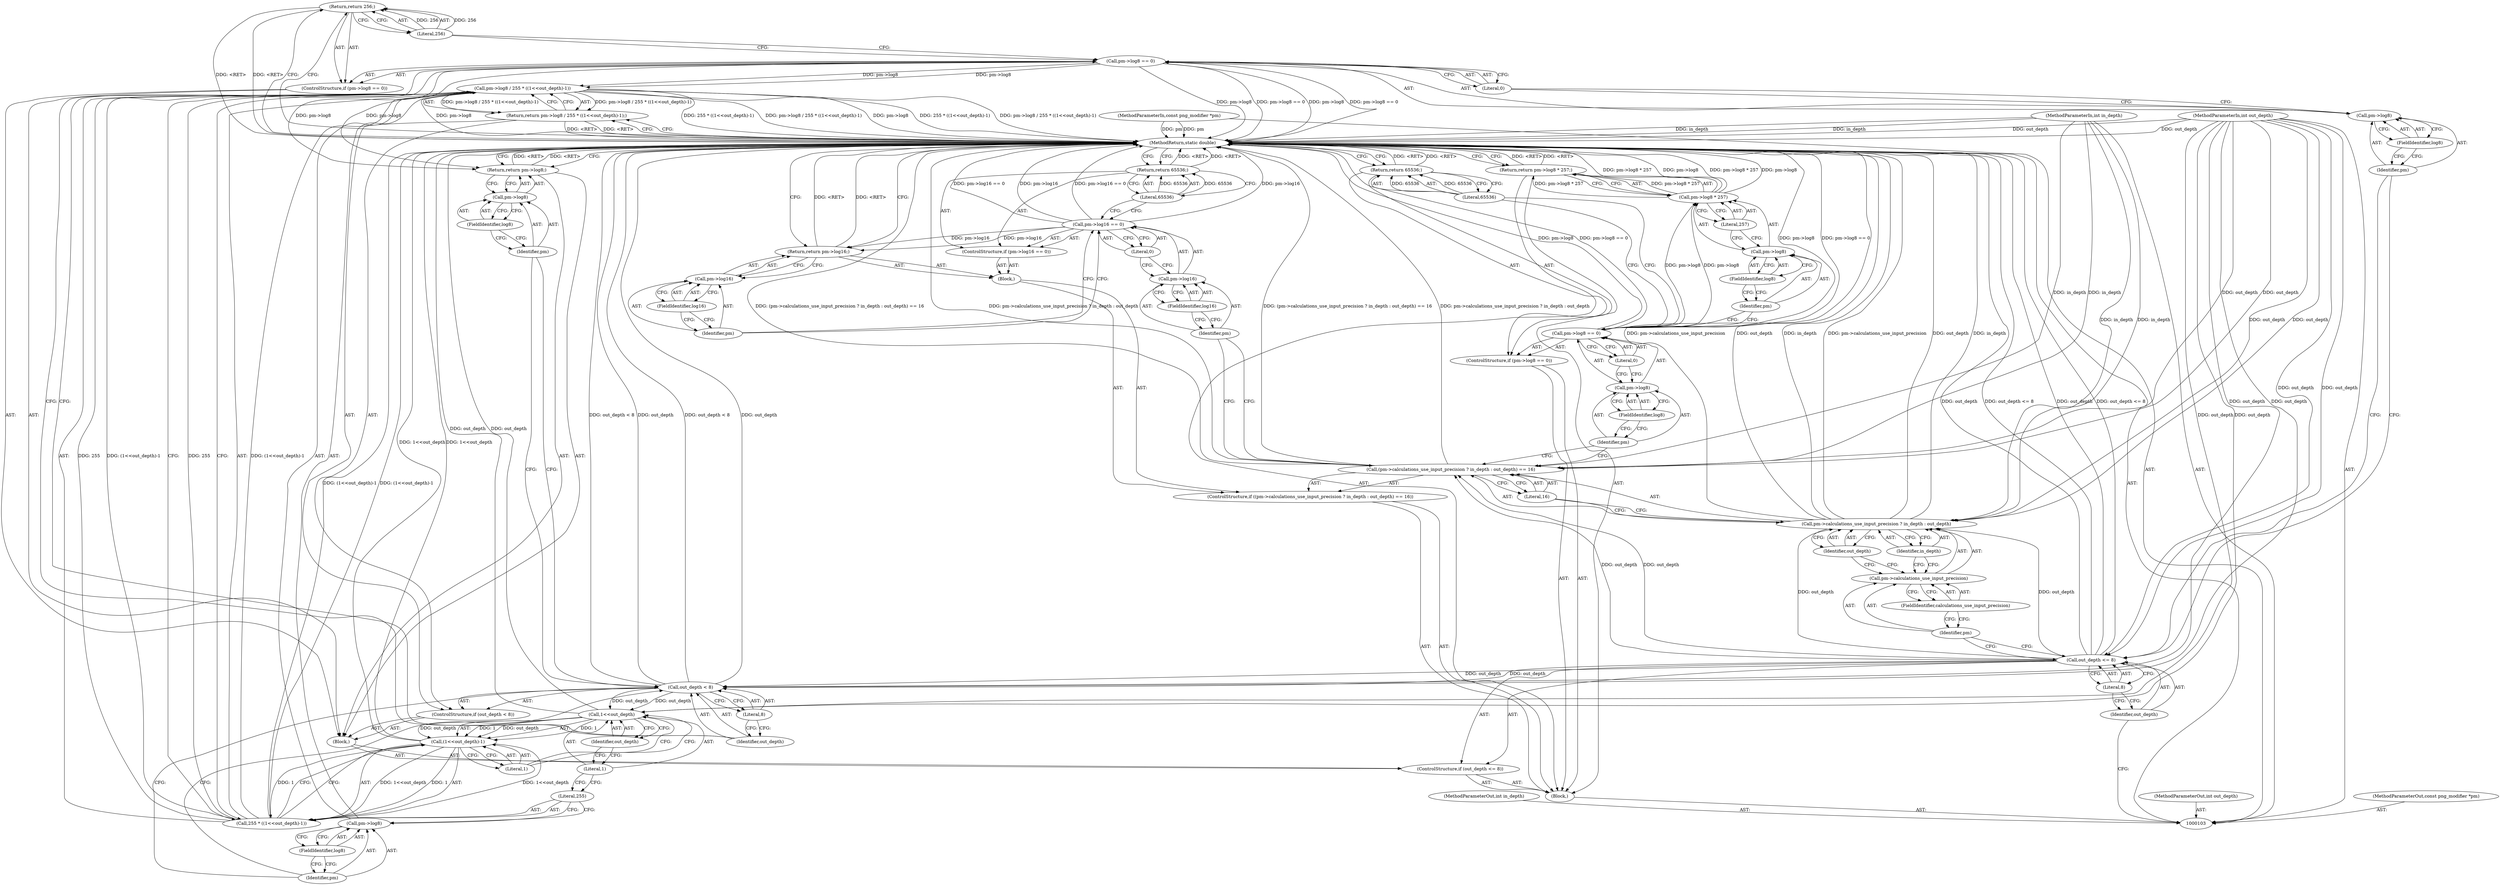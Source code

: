 digraph "0_Android_9d4853418ab2f754c2b63e091c29c5529b8b86ca_109" {
"1000119" [label="(Return,return 256;)"];
"1000120" [label="(Literal,256)"];
"1000121" [label="(ControlStructure,if (out_depth < 8))"];
"1000124" [label="(Literal,8)"];
"1000122" [label="(Call,out_depth < 8)"];
"1000123" [label="(Identifier,out_depth)"];
"1000125" [label="(Return,return pm->log8 / 255 * ((1<<out_depth)-1);)"];
"1000129" [label="(FieldIdentifier,log8)"];
"1000130" [label="(Call,255 * ((1<<out_depth)-1))"];
"1000131" [label="(Literal,255)"];
"1000132" [label="(Call,(1<<out_depth)-1)"];
"1000133" [label="(Call,1<<out_depth)"];
"1000134" [label="(Literal,1)"];
"1000135" [label="(Identifier,out_depth)"];
"1000136" [label="(Literal,1)"];
"1000126" [label="(Call,pm->log8 / 255 * ((1<<out_depth)-1))"];
"1000127" [label="(Call,pm->log8)"];
"1000128" [label="(Identifier,pm)"];
"1000137" [label="(Return,return pm->log8;)"];
"1000140" [label="(FieldIdentifier,log8)"];
"1000138" [label="(Call,pm->log8)"];
"1000139" [label="(Identifier,pm)"];
"1000141" [label="(ControlStructure,if ((pm->calculations_use_input_precision ? in_depth : out_depth) == 16))"];
"1000146" [label="(FieldIdentifier,calculations_use_input_precision)"];
"1000147" [label="(Identifier,in_depth)"];
"1000142" [label="(Call,(pm->calculations_use_input_precision ? in_depth : out_depth) == 16)"];
"1000148" [label="(Identifier,out_depth)"];
"1000143" [label="(Call,pm->calculations_use_input_precision ? in_depth : out_depth)"];
"1000144" [label="(Call,pm->calculations_use_input_precision)"];
"1000145" [label="(Identifier,pm)"];
"1000149" [label="(Literal,16)"];
"1000150" [label="(Block,)"];
"1000177" [label="(MethodReturn,static double)"];
"1000104" [label="(MethodParameterIn,const png_modifier *pm)"];
"1000229" [label="(MethodParameterOut,const png_modifier *pm)"];
"1000105" [label="(MethodParameterIn,int in_depth)"];
"1000230" [label="(MethodParameterOut,int in_depth)"];
"1000106" [label="(MethodParameterIn,int out_depth)"];
"1000231" [label="(MethodParameterOut,int out_depth)"];
"1000151" [label="(ControlStructure,if (pm->log16 == 0))"];
"1000156" [label="(Literal,0)"];
"1000152" [label="(Call,pm->log16 == 0)"];
"1000153" [label="(Call,pm->log16)"];
"1000154" [label="(Identifier,pm)"];
"1000155" [label="(FieldIdentifier,log16)"];
"1000157" [label="(Return,return 65536;)"];
"1000158" [label="(Literal,65536)"];
"1000159" [label="(Return,return pm->log16;)"];
"1000162" [label="(FieldIdentifier,log16)"];
"1000160" [label="(Call,pm->log16)"];
"1000161" [label="(Identifier,pm)"];
"1000163" [label="(ControlStructure,if (pm->log8 == 0))"];
"1000168" [label="(Literal,0)"];
"1000164" [label="(Call,pm->log8 == 0)"];
"1000165" [label="(Call,pm->log8)"];
"1000166" [label="(Identifier,pm)"];
"1000167" [label="(FieldIdentifier,log8)"];
"1000107" [label="(Block,)"];
"1000169" [label="(Return,return 65536;)"];
"1000170" [label="(Literal,65536)"];
"1000171" [label="(Return,return pm->log8 * 257;)"];
"1000175" [label="(FieldIdentifier,log8)"];
"1000176" [label="(Literal,257)"];
"1000172" [label="(Call,pm->log8 * 257)"];
"1000173" [label="(Call,pm->log8)"];
"1000174" [label="(Identifier,pm)"];
"1000108" [label="(ControlStructure,if (out_depth <= 8))"];
"1000111" [label="(Literal,8)"];
"1000109" [label="(Call,out_depth <= 8)"];
"1000110" [label="(Identifier,out_depth)"];
"1000112" [label="(Block,)"];
"1000113" [label="(ControlStructure,if (pm->log8 == 0))"];
"1000118" [label="(Literal,0)"];
"1000114" [label="(Call,pm->log8 == 0)"];
"1000115" [label="(Call,pm->log8)"];
"1000116" [label="(Identifier,pm)"];
"1000117" [label="(FieldIdentifier,log8)"];
"1000119" -> "1000113"  [label="AST: "];
"1000119" -> "1000120"  [label="CFG: "];
"1000120" -> "1000119"  [label="AST: "];
"1000177" -> "1000119"  [label="CFG: "];
"1000119" -> "1000177"  [label="DDG: <RET>"];
"1000120" -> "1000119"  [label="DDG: 256"];
"1000120" -> "1000119"  [label="AST: "];
"1000120" -> "1000114"  [label="CFG: "];
"1000119" -> "1000120"  [label="CFG: "];
"1000120" -> "1000119"  [label="DDG: 256"];
"1000121" -> "1000112"  [label="AST: "];
"1000122" -> "1000121"  [label="AST: "];
"1000125" -> "1000121"  [label="AST: "];
"1000124" -> "1000122"  [label="AST: "];
"1000124" -> "1000123"  [label="CFG: "];
"1000122" -> "1000124"  [label="CFG: "];
"1000122" -> "1000121"  [label="AST: "];
"1000122" -> "1000124"  [label="CFG: "];
"1000123" -> "1000122"  [label="AST: "];
"1000124" -> "1000122"  [label="AST: "];
"1000128" -> "1000122"  [label="CFG: "];
"1000139" -> "1000122"  [label="CFG: "];
"1000122" -> "1000177"  [label="DDG: out_depth"];
"1000122" -> "1000177"  [label="DDG: out_depth < 8"];
"1000109" -> "1000122"  [label="DDG: out_depth"];
"1000106" -> "1000122"  [label="DDG: out_depth"];
"1000122" -> "1000133"  [label="DDG: out_depth"];
"1000123" -> "1000122"  [label="AST: "];
"1000123" -> "1000114"  [label="CFG: "];
"1000124" -> "1000123"  [label="CFG: "];
"1000125" -> "1000121"  [label="AST: "];
"1000125" -> "1000126"  [label="CFG: "];
"1000126" -> "1000125"  [label="AST: "];
"1000177" -> "1000125"  [label="CFG: "];
"1000125" -> "1000177"  [label="DDG: <RET>"];
"1000126" -> "1000125"  [label="DDG: pm->log8 / 255 * ((1<<out_depth)-1)"];
"1000129" -> "1000127"  [label="AST: "];
"1000129" -> "1000128"  [label="CFG: "];
"1000127" -> "1000129"  [label="CFG: "];
"1000130" -> "1000126"  [label="AST: "];
"1000130" -> "1000132"  [label="CFG: "];
"1000131" -> "1000130"  [label="AST: "];
"1000132" -> "1000130"  [label="AST: "];
"1000126" -> "1000130"  [label="CFG: "];
"1000130" -> "1000177"  [label="DDG: (1<<out_depth)-1"];
"1000130" -> "1000126"  [label="DDG: 255"];
"1000130" -> "1000126"  [label="DDG: (1<<out_depth)-1"];
"1000132" -> "1000130"  [label="DDG: 1<<out_depth"];
"1000132" -> "1000130"  [label="DDG: 1"];
"1000131" -> "1000130"  [label="AST: "];
"1000131" -> "1000127"  [label="CFG: "];
"1000134" -> "1000131"  [label="CFG: "];
"1000132" -> "1000130"  [label="AST: "];
"1000132" -> "1000136"  [label="CFG: "];
"1000133" -> "1000132"  [label="AST: "];
"1000136" -> "1000132"  [label="AST: "];
"1000130" -> "1000132"  [label="CFG: "];
"1000132" -> "1000177"  [label="DDG: 1<<out_depth"];
"1000132" -> "1000130"  [label="DDG: 1<<out_depth"];
"1000132" -> "1000130"  [label="DDG: 1"];
"1000133" -> "1000132"  [label="DDG: 1"];
"1000133" -> "1000132"  [label="DDG: out_depth"];
"1000133" -> "1000132"  [label="AST: "];
"1000133" -> "1000135"  [label="CFG: "];
"1000134" -> "1000133"  [label="AST: "];
"1000135" -> "1000133"  [label="AST: "];
"1000136" -> "1000133"  [label="CFG: "];
"1000133" -> "1000177"  [label="DDG: out_depth"];
"1000133" -> "1000132"  [label="DDG: 1"];
"1000133" -> "1000132"  [label="DDG: out_depth"];
"1000122" -> "1000133"  [label="DDG: out_depth"];
"1000106" -> "1000133"  [label="DDG: out_depth"];
"1000134" -> "1000133"  [label="AST: "];
"1000134" -> "1000131"  [label="CFG: "];
"1000135" -> "1000134"  [label="CFG: "];
"1000135" -> "1000133"  [label="AST: "];
"1000135" -> "1000134"  [label="CFG: "];
"1000133" -> "1000135"  [label="CFG: "];
"1000136" -> "1000132"  [label="AST: "];
"1000136" -> "1000133"  [label="CFG: "];
"1000132" -> "1000136"  [label="CFG: "];
"1000126" -> "1000125"  [label="AST: "];
"1000126" -> "1000130"  [label="CFG: "];
"1000127" -> "1000126"  [label="AST: "];
"1000130" -> "1000126"  [label="AST: "];
"1000125" -> "1000126"  [label="CFG: "];
"1000126" -> "1000177"  [label="DDG: 255 * ((1<<out_depth)-1)"];
"1000126" -> "1000177"  [label="DDG: pm->log8 / 255 * ((1<<out_depth)-1)"];
"1000126" -> "1000177"  [label="DDG: pm->log8"];
"1000126" -> "1000125"  [label="DDG: pm->log8 / 255 * ((1<<out_depth)-1)"];
"1000114" -> "1000126"  [label="DDG: pm->log8"];
"1000130" -> "1000126"  [label="DDG: 255"];
"1000130" -> "1000126"  [label="DDG: (1<<out_depth)-1"];
"1000127" -> "1000126"  [label="AST: "];
"1000127" -> "1000129"  [label="CFG: "];
"1000128" -> "1000127"  [label="AST: "];
"1000129" -> "1000127"  [label="AST: "];
"1000131" -> "1000127"  [label="CFG: "];
"1000128" -> "1000127"  [label="AST: "];
"1000128" -> "1000122"  [label="CFG: "];
"1000129" -> "1000128"  [label="CFG: "];
"1000137" -> "1000112"  [label="AST: "];
"1000137" -> "1000138"  [label="CFG: "];
"1000138" -> "1000137"  [label="AST: "];
"1000177" -> "1000137"  [label="CFG: "];
"1000137" -> "1000177"  [label="DDG: <RET>"];
"1000114" -> "1000137"  [label="DDG: pm->log8"];
"1000140" -> "1000138"  [label="AST: "];
"1000140" -> "1000139"  [label="CFG: "];
"1000138" -> "1000140"  [label="CFG: "];
"1000138" -> "1000137"  [label="AST: "];
"1000138" -> "1000140"  [label="CFG: "];
"1000139" -> "1000138"  [label="AST: "];
"1000140" -> "1000138"  [label="AST: "];
"1000137" -> "1000138"  [label="CFG: "];
"1000139" -> "1000138"  [label="AST: "];
"1000139" -> "1000122"  [label="CFG: "];
"1000140" -> "1000139"  [label="CFG: "];
"1000141" -> "1000107"  [label="AST: "];
"1000142" -> "1000141"  [label="AST: "];
"1000150" -> "1000141"  [label="AST: "];
"1000146" -> "1000144"  [label="AST: "];
"1000146" -> "1000145"  [label="CFG: "];
"1000144" -> "1000146"  [label="CFG: "];
"1000147" -> "1000143"  [label="AST: "];
"1000147" -> "1000144"  [label="CFG: "];
"1000143" -> "1000147"  [label="CFG: "];
"1000142" -> "1000141"  [label="AST: "];
"1000142" -> "1000149"  [label="CFG: "];
"1000143" -> "1000142"  [label="AST: "];
"1000149" -> "1000142"  [label="AST: "];
"1000154" -> "1000142"  [label="CFG: "];
"1000166" -> "1000142"  [label="CFG: "];
"1000142" -> "1000177"  [label="DDG: (pm->calculations_use_input_precision ? in_depth : out_depth) == 16"];
"1000142" -> "1000177"  [label="DDG: pm->calculations_use_input_precision ? in_depth : out_depth"];
"1000105" -> "1000142"  [label="DDG: in_depth"];
"1000109" -> "1000142"  [label="DDG: out_depth"];
"1000106" -> "1000142"  [label="DDG: out_depth"];
"1000148" -> "1000143"  [label="AST: "];
"1000148" -> "1000144"  [label="CFG: "];
"1000143" -> "1000148"  [label="CFG: "];
"1000143" -> "1000142"  [label="AST: "];
"1000143" -> "1000147"  [label="CFG: "];
"1000143" -> "1000148"  [label="CFG: "];
"1000144" -> "1000143"  [label="AST: "];
"1000147" -> "1000143"  [label="AST: "];
"1000148" -> "1000143"  [label="AST: "];
"1000149" -> "1000143"  [label="CFG: "];
"1000143" -> "1000177"  [label="DDG: pm->calculations_use_input_precision"];
"1000143" -> "1000177"  [label="DDG: out_depth"];
"1000143" -> "1000177"  [label="DDG: in_depth"];
"1000105" -> "1000143"  [label="DDG: in_depth"];
"1000109" -> "1000143"  [label="DDG: out_depth"];
"1000106" -> "1000143"  [label="DDG: out_depth"];
"1000144" -> "1000143"  [label="AST: "];
"1000144" -> "1000146"  [label="CFG: "];
"1000145" -> "1000144"  [label="AST: "];
"1000146" -> "1000144"  [label="AST: "];
"1000147" -> "1000144"  [label="CFG: "];
"1000148" -> "1000144"  [label="CFG: "];
"1000145" -> "1000144"  [label="AST: "];
"1000145" -> "1000109"  [label="CFG: "];
"1000146" -> "1000145"  [label="CFG: "];
"1000149" -> "1000142"  [label="AST: "];
"1000149" -> "1000143"  [label="CFG: "];
"1000142" -> "1000149"  [label="CFG: "];
"1000150" -> "1000141"  [label="AST: "];
"1000151" -> "1000150"  [label="AST: "];
"1000159" -> "1000150"  [label="AST: "];
"1000177" -> "1000103"  [label="AST: "];
"1000177" -> "1000119"  [label="CFG: "];
"1000177" -> "1000125"  [label="CFG: "];
"1000177" -> "1000137"  [label="CFG: "];
"1000177" -> "1000157"  [label="CFG: "];
"1000177" -> "1000159"  [label="CFG: "];
"1000177" -> "1000169"  [label="CFG: "];
"1000177" -> "1000171"  [label="CFG: "];
"1000169" -> "1000177"  [label="DDG: <RET>"];
"1000119" -> "1000177"  [label="DDG: <RET>"];
"1000137" -> "1000177"  [label="DDG: <RET>"];
"1000125" -> "1000177"  [label="DDG: <RET>"];
"1000104" -> "1000177"  [label="DDG: pm"];
"1000105" -> "1000177"  [label="DDG: in_depth"];
"1000114" -> "1000177"  [label="DDG: pm->log8 == 0"];
"1000114" -> "1000177"  [label="DDG: pm->log8"];
"1000152" -> "1000177"  [label="DDG: pm->log16 == 0"];
"1000152" -> "1000177"  [label="DDG: pm->log16"];
"1000143" -> "1000177"  [label="DDG: pm->calculations_use_input_precision"];
"1000143" -> "1000177"  [label="DDG: out_depth"];
"1000143" -> "1000177"  [label="DDG: in_depth"];
"1000132" -> "1000177"  [label="DDG: 1<<out_depth"];
"1000164" -> "1000177"  [label="DDG: pm->log8"];
"1000164" -> "1000177"  [label="DDG: pm->log8 == 0"];
"1000126" -> "1000177"  [label="DDG: 255 * ((1<<out_depth)-1)"];
"1000126" -> "1000177"  [label="DDG: pm->log8 / 255 * ((1<<out_depth)-1)"];
"1000126" -> "1000177"  [label="DDG: pm->log8"];
"1000172" -> "1000177"  [label="DDG: pm->log8 * 257"];
"1000172" -> "1000177"  [label="DDG: pm->log8"];
"1000142" -> "1000177"  [label="DDG: (pm->calculations_use_input_precision ? in_depth : out_depth) == 16"];
"1000142" -> "1000177"  [label="DDG: pm->calculations_use_input_precision ? in_depth : out_depth"];
"1000122" -> "1000177"  [label="DDG: out_depth"];
"1000122" -> "1000177"  [label="DDG: out_depth < 8"];
"1000130" -> "1000177"  [label="DDG: (1<<out_depth)-1"];
"1000133" -> "1000177"  [label="DDG: out_depth"];
"1000109" -> "1000177"  [label="DDG: out_depth"];
"1000109" -> "1000177"  [label="DDG: out_depth <= 8"];
"1000106" -> "1000177"  [label="DDG: out_depth"];
"1000159" -> "1000177"  [label="DDG: <RET>"];
"1000157" -> "1000177"  [label="DDG: <RET>"];
"1000171" -> "1000177"  [label="DDG: <RET>"];
"1000104" -> "1000103"  [label="AST: "];
"1000104" -> "1000177"  [label="DDG: pm"];
"1000229" -> "1000103"  [label="AST: "];
"1000105" -> "1000103"  [label="AST: "];
"1000105" -> "1000177"  [label="DDG: in_depth"];
"1000105" -> "1000142"  [label="DDG: in_depth"];
"1000105" -> "1000143"  [label="DDG: in_depth"];
"1000230" -> "1000103"  [label="AST: "];
"1000106" -> "1000103"  [label="AST: "];
"1000106" -> "1000177"  [label="DDG: out_depth"];
"1000106" -> "1000109"  [label="DDG: out_depth"];
"1000106" -> "1000122"  [label="DDG: out_depth"];
"1000106" -> "1000133"  [label="DDG: out_depth"];
"1000106" -> "1000142"  [label="DDG: out_depth"];
"1000106" -> "1000143"  [label="DDG: out_depth"];
"1000231" -> "1000103"  [label="AST: "];
"1000151" -> "1000150"  [label="AST: "];
"1000152" -> "1000151"  [label="AST: "];
"1000157" -> "1000151"  [label="AST: "];
"1000156" -> "1000152"  [label="AST: "];
"1000156" -> "1000153"  [label="CFG: "];
"1000152" -> "1000156"  [label="CFG: "];
"1000152" -> "1000151"  [label="AST: "];
"1000152" -> "1000156"  [label="CFG: "];
"1000153" -> "1000152"  [label="AST: "];
"1000156" -> "1000152"  [label="AST: "];
"1000158" -> "1000152"  [label="CFG: "];
"1000161" -> "1000152"  [label="CFG: "];
"1000152" -> "1000177"  [label="DDG: pm->log16 == 0"];
"1000152" -> "1000177"  [label="DDG: pm->log16"];
"1000152" -> "1000159"  [label="DDG: pm->log16"];
"1000153" -> "1000152"  [label="AST: "];
"1000153" -> "1000155"  [label="CFG: "];
"1000154" -> "1000153"  [label="AST: "];
"1000155" -> "1000153"  [label="AST: "];
"1000156" -> "1000153"  [label="CFG: "];
"1000154" -> "1000153"  [label="AST: "];
"1000154" -> "1000142"  [label="CFG: "];
"1000155" -> "1000154"  [label="CFG: "];
"1000155" -> "1000153"  [label="AST: "];
"1000155" -> "1000154"  [label="CFG: "];
"1000153" -> "1000155"  [label="CFG: "];
"1000157" -> "1000151"  [label="AST: "];
"1000157" -> "1000158"  [label="CFG: "];
"1000158" -> "1000157"  [label="AST: "];
"1000177" -> "1000157"  [label="CFG: "];
"1000157" -> "1000177"  [label="DDG: <RET>"];
"1000158" -> "1000157"  [label="DDG: 65536"];
"1000158" -> "1000157"  [label="AST: "];
"1000158" -> "1000152"  [label="CFG: "];
"1000157" -> "1000158"  [label="CFG: "];
"1000158" -> "1000157"  [label="DDG: 65536"];
"1000159" -> "1000150"  [label="AST: "];
"1000159" -> "1000160"  [label="CFG: "];
"1000160" -> "1000159"  [label="AST: "];
"1000177" -> "1000159"  [label="CFG: "];
"1000159" -> "1000177"  [label="DDG: <RET>"];
"1000152" -> "1000159"  [label="DDG: pm->log16"];
"1000162" -> "1000160"  [label="AST: "];
"1000162" -> "1000161"  [label="CFG: "];
"1000160" -> "1000162"  [label="CFG: "];
"1000160" -> "1000159"  [label="AST: "];
"1000160" -> "1000162"  [label="CFG: "];
"1000161" -> "1000160"  [label="AST: "];
"1000162" -> "1000160"  [label="AST: "];
"1000159" -> "1000160"  [label="CFG: "];
"1000161" -> "1000160"  [label="AST: "];
"1000161" -> "1000152"  [label="CFG: "];
"1000162" -> "1000161"  [label="CFG: "];
"1000163" -> "1000107"  [label="AST: "];
"1000164" -> "1000163"  [label="AST: "];
"1000169" -> "1000163"  [label="AST: "];
"1000168" -> "1000164"  [label="AST: "];
"1000168" -> "1000165"  [label="CFG: "];
"1000164" -> "1000168"  [label="CFG: "];
"1000164" -> "1000163"  [label="AST: "];
"1000164" -> "1000168"  [label="CFG: "];
"1000165" -> "1000164"  [label="AST: "];
"1000168" -> "1000164"  [label="AST: "];
"1000170" -> "1000164"  [label="CFG: "];
"1000174" -> "1000164"  [label="CFG: "];
"1000164" -> "1000177"  [label="DDG: pm->log8"];
"1000164" -> "1000177"  [label="DDG: pm->log8 == 0"];
"1000164" -> "1000172"  [label="DDG: pm->log8"];
"1000165" -> "1000164"  [label="AST: "];
"1000165" -> "1000167"  [label="CFG: "];
"1000166" -> "1000165"  [label="AST: "];
"1000167" -> "1000165"  [label="AST: "];
"1000168" -> "1000165"  [label="CFG: "];
"1000166" -> "1000165"  [label="AST: "];
"1000166" -> "1000142"  [label="CFG: "];
"1000167" -> "1000166"  [label="CFG: "];
"1000167" -> "1000165"  [label="AST: "];
"1000167" -> "1000166"  [label="CFG: "];
"1000165" -> "1000167"  [label="CFG: "];
"1000107" -> "1000103"  [label="AST: "];
"1000108" -> "1000107"  [label="AST: "];
"1000141" -> "1000107"  [label="AST: "];
"1000163" -> "1000107"  [label="AST: "];
"1000171" -> "1000107"  [label="AST: "];
"1000169" -> "1000163"  [label="AST: "];
"1000169" -> "1000170"  [label="CFG: "];
"1000170" -> "1000169"  [label="AST: "];
"1000177" -> "1000169"  [label="CFG: "];
"1000169" -> "1000177"  [label="DDG: <RET>"];
"1000170" -> "1000169"  [label="DDG: 65536"];
"1000170" -> "1000169"  [label="AST: "];
"1000170" -> "1000164"  [label="CFG: "];
"1000169" -> "1000170"  [label="CFG: "];
"1000170" -> "1000169"  [label="DDG: 65536"];
"1000171" -> "1000107"  [label="AST: "];
"1000171" -> "1000172"  [label="CFG: "];
"1000172" -> "1000171"  [label="AST: "];
"1000177" -> "1000171"  [label="CFG: "];
"1000171" -> "1000177"  [label="DDG: <RET>"];
"1000172" -> "1000171"  [label="DDG: pm->log8 * 257"];
"1000175" -> "1000173"  [label="AST: "];
"1000175" -> "1000174"  [label="CFG: "];
"1000173" -> "1000175"  [label="CFG: "];
"1000176" -> "1000172"  [label="AST: "];
"1000176" -> "1000173"  [label="CFG: "];
"1000172" -> "1000176"  [label="CFG: "];
"1000172" -> "1000171"  [label="AST: "];
"1000172" -> "1000176"  [label="CFG: "];
"1000173" -> "1000172"  [label="AST: "];
"1000176" -> "1000172"  [label="AST: "];
"1000171" -> "1000172"  [label="CFG: "];
"1000172" -> "1000177"  [label="DDG: pm->log8 * 257"];
"1000172" -> "1000177"  [label="DDG: pm->log8"];
"1000172" -> "1000171"  [label="DDG: pm->log8 * 257"];
"1000164" -> "1000172"  [label="DDG: pm->log8"];
"1000173" -> "1000172"  [label="AST: "];
"1000173" -> "1000175"  [label="CFG: "];
"1000174" -> "1000173"  [label="AST: "];
"1000175" -> "1000173"  [label="AST: "];
"1000176" -> "1000173"  [label="CFG: "];
"1000174" -> "1000173"  [label="AST: "];
"1000174" -> "1000164"  [label="CFG: "];
"1000175" -> "1000174"  [label="CFG: "];
"1000108" -> "1000107"  [label="AST: "];
"1000109" -> "1000108"  [label="AST: "];
"1000112" -> "1000108"  [label="AST: "];
"1000111" -> "1000109"  [label="AST: "];
"1000111" -> "1000110"  [label="CFG: "];
"1000109" -> "1000111"  [label="CFG: "];
"1000109" -> "1000108"  [label="AST: "];
"1000109" -> "1000111"  [label="CFG: "];
"1000110" -> "1000109"  [label="AST: "];
"1000111" -> "1000109"  [label="AST: "];
"1000116" -> "1000109"  [label="CFG: "];
"1000145" -> "1000109"  [label="CFG: "];
"1000109" -> "1000177"  [label="DDG: out_depth"];
"1000109" -> "1000177"  [label="DDG: out_depth <= 8"];
"1000106" -> "1000109"  [label="DDG: out_depth"];
"1000109" -> "1000122"  [label="DDG: out_depth"];
"1000109" -> "1000142"  [label="DDG: out_depth"];
"1000109" -> "1000143"  [label="DDG: out_depth"];
"1000110" -> "1000109"  [label="AST: "];
"1000110" -> "1000103"  [label="CFG: "];
"1000111" -> "1000110"  [label="CFG: "];
"1000112" -> "1000108"  [label="AST: "];
"1000113" -> "1000112"  [label="AST: "];
"1000121" -> "1000112"  [label="AST: "];
"1000137" -> "1000112"  [label="AST: "];
"1000113" -> "1000112"  [label="AST: "];
"1000114" -> "1000113"  [label="AST: "];
"1000119" -> "1000113"  [label="AST: "];
"1000118" -> "1000114"  [label="AST: "];
"1000118" -> "1000115"  [label="CFG: "];
"1000114" -> "1000118"  [label="CFG: "];
"1000114" -> "1000113"  [label="AST: "];
"1000114" -> "1000118"  [label="CFG: "];
"1000115" -> "1000114"  [label="AST: "];
"1000118" -> "1000114"  [label="AST: "];
"1000120" -> "1000114"  [label="CFG: "];
"1000123" -> "1000114"  [label="CFG: "];
"1000114" -> "1000177"  [label="DDG: pm->log8 == 0"];
"1000114" -> "1000177"  [label="DDG: pm->log8"];
"1000114" -> "1000126"  [label="DDG: pm->log8"];
"1000114" -> "1000137"  [label="DDG: pm->log8"];
"1000115" -> "1000114"  [label="AST: "];
"1000115" -> "1000117"  [label="CFG: "];
"1000116" -> "1000115"  [label="AST: "];
"1000117" -> "1000115"  [label="AST: "];
"1000118" -> "1000115"  [label="CFG: "];
"1000116" -> "1000115"  [label="AST: "];
"1000116" -> "1000109"  [label="CFG: "];
"1000117" -> "1000116"  [label="CFG: "];
"1000117" -> "1000115"  [label="AST: "];
"1000117" -> "1000116"  [label="CFG: "];
"1000115" -> "1000117"  [label="CFG: "];
}
